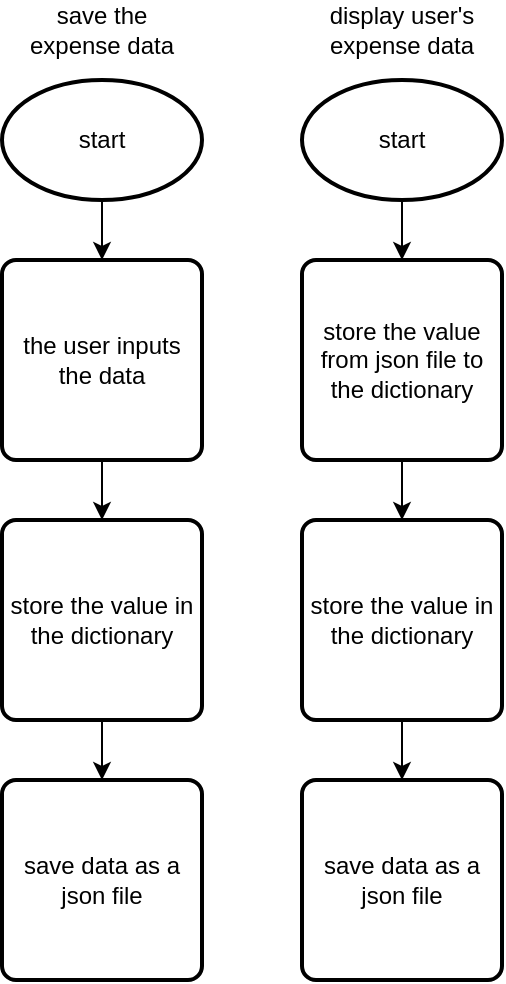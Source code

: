 <mxfile version="27.0.9">
  <diagram name="ページ1" id="8SKx6obbp8otXwOfJk-Q">
    <mxGraphModel dx="690" dy="1762" grid="1" gridSize="10" guides="1" tooltips="1" connect="1" arrows="1" fold="1" page="1" pageScale="1" pageWidth="827" pageHeight="1169" math="0" shadow="0">
      <root>
        <mxCell id="0" />
        <mxCell id="1" parent="0" />
        <mxCell id="WhQOPjh6wbFxaR4cljVT-3" value="" style="edgeStyle=orthogonalEdgeStyle;rounded=0;orthogonalLoop=1;jettySize=auto;html=1;" edge="1" parent="1" source="WhQOPjh6wbFxaR4cljVT-1" target="WhQOPjh6wbFxaR4cljVT-2">
          <mxGeometry relative="1" as="geometry" />
        </mxCell>
        <mxCell id="WhQOPjh6wbFxaR4cljVT-1" value="start" style="strokeWidth=2;html=1;shape=mxgraph.flowchart.start_1;whiteSpace=wrap;" vertex="1" parent="1">
          <mxGeometry x="240" y="10" width="100" height="60" as="geometry" />
        </mxCell>
        <mxCell id="WhQOPjh6wbFxaR4cljVT-5" value="" style="edgeStyle=orthogonalEdgeStyle;rounded=0;orthogonalLoop=1;jettySize=auto;html=1;" edge="1" parent="1" source="WhQOPjh6wbFxaR4cljVT-2" target="WhQOPjh6wbFxaR4cljVT-4">
          <mxGeometry relative="1" as="geometry" />
        </mxCell>
        <mxCell id="WhQOPjh6wbFxaR4cljVT-2" value="the user inputs the data" style="rounded=1;whiteSpace=wrap;html=1;absoluteArcSize=1;arcSize=14;strokeWidth=2;" vertex="1" parent="1">
          <mxGeometry x="240" y="100" width="100" height="100" as="geometry" />
        </mxCell>
        <mxCell id="WhQOPjh6wbFxaR4cljVT-7" value="" style="edgeStyle=orthogonalEdgeStyle;rounded=0;orthogonalLoop=1;jettySize=auto;html=1;" edge="1" parent="1" source="WhQOPjh6wbFxaR4cljVT-4" target="WhQOPjh6wbFxaR4cljVT-6">
          <mxGeometry relative="1" as="geometry" />
        </mxCell>
        <mxCell id="WhQOPjh6wbFxaR4cljVT-4" value="store the value in the dictionary" style="rounded=1;whiteSpace=wrap;html=1;absoluteArcSize=1;arcSize=14;strokeWidth=2;" vertex="1" parent="1">
          <mxGeometry x="240" y="230" width="100" height="100" as="geometry" />
        </mxCell>
        <mxCell id="WhQOPjh6wbFxaR4cljVT-6" value="save data as a json file" style="rounded=1;whiteSpace=wrap;html=1;absoluteArcSize=1;arcSize=14;strokeWidth=2;" vertex="1" parent="1">
          <mxGeometry x="240" y="360" width="100" height="100" as="geometry" />
        </mxCell>
        <mxCell id="WhQOPjh6wbFxaR4cljVT-8" value="save the expense data" style="text;html=1;align=center;verticalAlign=middle;whiteSpace=wrap;rounded=0;" vertex="1" parent="1">
          <mxGeometry x="245" y="-30" width="90" height="30" as="geometry" />
        </mxCell>
        <mxCell id="WhQOPjh6wbFxaR4cljVT-14" value="" style="edgeStyle=orthogonalEdgeStyle;rounded=0;orthogonalLoop=1;jettySize=auto;html=1;" edge="1" parent="1" source="WhQOPjh6wbFxaR4cljVT-9" target="WhQOPjh6wbFxaR4cljVT-10">
          <mxGeometry relative="1" as="geometry" />
        </mxCell>
        <mxCell id="WhQOPjh6wbFxaR4cljVT-9" value="start" style="strokeWidth=2;html=1;shape=mxgraph.flowchart.start_1;whiteSpace=wrap;" vertex="1" parent="1">
          <mxGeometry x="390" y="10" width="100" height="60" as="geometry" />
        </mxCell>
        <mxCell id="WhQOPjh6wbFxaR4cljVT-15" value="" style="edgeStyle=orthogonalEdgeStyle;rounded=0;orthogonalLoop=1;jettySize=auto;html=1;" edge="1" parent="1" source="WhQOPjh6wbFxaR4cljVT-10" target="WhQOPjh6wbFxaR4cljVT-11">
          <mxGeometry relative="1" as="geometry" />
        </mxCell>
        <mxCell id="WhQOPjh6wbFxaR4cljVT-10" value="store the value from json file to the dictionary" style="rounded=1;whiteSpace=wrap;html=1;absoluteArcSize=1;arcSize=14;strokeWidth=2;" vertex="1" parent="1">
          <mxGeometry x="390" y="100" width="100" height="100" as="geometry" />
        </mxCell>
        <mxCell id="WhQOPjh6wbFxaR4cljVT-16" value="" style="edgeStyle=orthogonalEdgeStyle;rounded=0;orthogonalLoop=1;jettySize=auto;html=1;" edge="1" parent="1" source="WhQOPjh6wbFxaR4cljVT-11" target="WhQOPjh6wbFxaR4cljVT-12">
          <mxGeometry relative="1" as="geometry" />
        </mxCell>
        <mxCell id="WhQOPjh6wbFxaR4cljVT-11" value="store the value in the dictionary" style="rounded=1;whiteSpace=wrap;html=1;absoluteArcSize=1;arcSize=14;strokeWidth=2;" vertex="1" parent="1">
          <mxGeometry x="390" y="230" width="100" height="100" as="geometry" />
        </mxCell>
        <mxCell id="WhQOPjh6wbFxaR4cljVT-12" value="save data as a json file" style="rounded=1;whiteSpace=wrap;html=1;absoluteArcSize=1;arcSize=14;strokeWidth=2;" vertex="1" parent="1">
          <mxGeometry x="390" y="360" width="100" height="100" as="geometry" />
        </mxCell>
        <mxCell id="WhQOPjh6wbFxaR4cljVT-13" value="display user&#39;s expense data" style="text;html=1;align=center;verticalAlign=middle;whiteSpace=wrap;rounded=0;" vertex="1" parent="1">
          <mxGeometry x="395" y="-30" width="90" height="30" as="geometry" />
        </mxCell>
      </root>
    </mxGraphModel>
  </diagram>
</mxfile>
